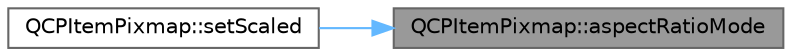 digraph "QCPItemPixmap::aspectRatioMode"
{
 // LATEX_PDF_SIZE
  bgcolor="transparent";
  edge [fontname=Helvetica,fontsize=10,labelfontname=Helvetica,labelfontsize=10];
  node [fontname=Helvetica,fontsize=10,shape=box,height=0.2,width=0.4];
  rankdir="RL";
  Node1 [label="QCPItemPixmap::aspectRatioMode",height=0.2,width=0.4,color="gray40", fillcolor="grey60", style="filled", fontcolor="black",tooltip=" "];
  Node1 -> Node2 [dir="back",color="steelblue1",style="solid"];
  Node2 [label="QCPItemPixmap::setScaled",height=0.2,width=0.4,color="grey40", fillcolor="white", style="filled",URL="$class_q_c_p_item_pixmap.html#ab4d44529a1c6c8d37d0ea7560e042777",tooltip=" "];
}
